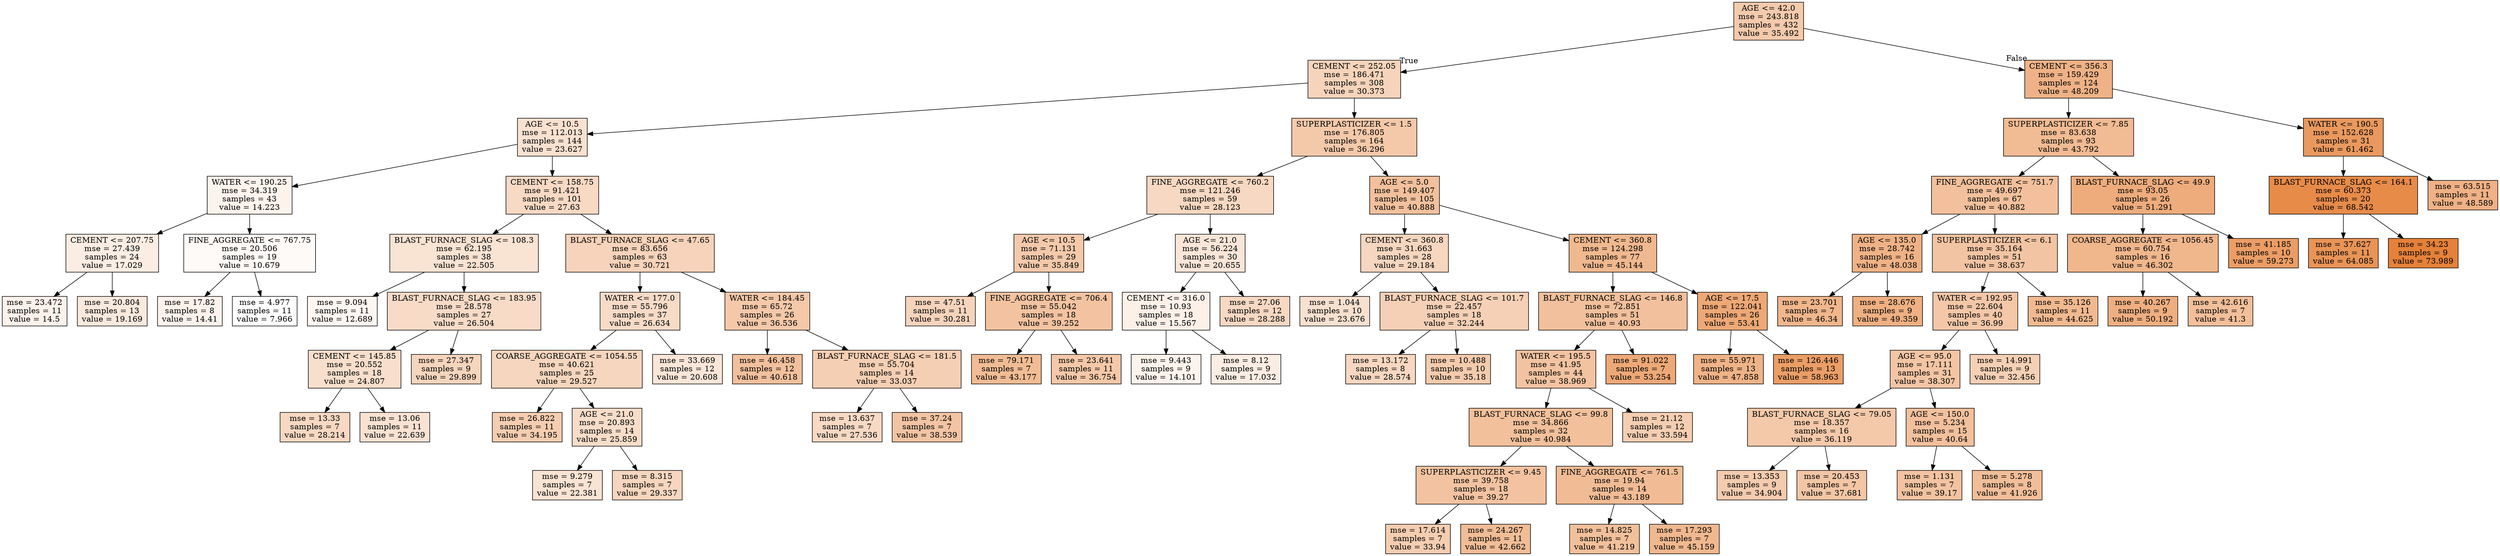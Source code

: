 digraph Tree {
node [shape=box, style="filled", color="black"] ;
0 [label="AGE <= 42.0\nmse = 243.818\nsamples = 432\nvalue = 35.492", fillcolor="#e581396a"] ;
1 [label="CEMENT <= 252.05\nmse = 186.471\nsamples = 308\nvalue = 30.373", fillcolor="#e5813957"] ;
0 -> 1 [labeldistance=2.5, labelangle=45, headlabel="True"] ;
2 [label="AGE <= 10.5\nmse = 112.013\nsamples = 144\nvalue = 23.627", fillcolor="#e581393c"] ;
1 -> 2 ;
3 [label="WATER <= 190.25\nmse = 34.319\nsamples = 43\nvalue = 14.223", fillcolor="#e5813918"] ;
2 -> 3 ;
4 [label="CEMENT <= 207.75\nmse = 27.439\nsamples = 24\nvalue = 17.029", fillcolor="#e5813923"] ;
3 -> 4 ;
5 [label="mse = 23.472\nsamples = 11\nvalue = 14.5", fillcolor="#e5813919"] ;
4 -> 5 ;
6 [label="mse = 20.804\nsamples = 13\nvalue = 19.169", fillcolor="#e581392b"] ;
4 -> 6 ;
7 [label="FINE_AGGREGATE <= 767.75\nmse = 20.506\nsamples = 19\nvalue = 10.679", fillcolor="#e581390a"] ;
3 -> 7 ;
8 [label="mse = 17.82\nsamples = 8\nvalue = 14.41", fillcolor="#e5813919"] ;
7 -> 8 ;
9 [label="mse = 4.977\nsamples = 11\nvalue = 7.966", fillcolor="#e5813900"] ;
7 -> 9 ;
10 [label="CEMENT <= 158.75\nmse = 91.421\nsamples = 101\nvalue = 27.63", fillcolor="#e581394c"] ;
2 -> 10 ;
11 [label="BLAST_FURNACE_SLAG <= 108.3\nmse = 62.195\nsamples = 38\nvalue = 22.505", fillcolor="#e5813938"] ;
10 -> 11 ;
12 [label="mse = 9.094\nsamples = 11\nvalue = 12.689", fillcolor="#e5813912"] ;
11 -> 12 ;
13 [label="BLAST_FURNACE_SLAG <= 183.95\nmse = 28.578\nsamples = 27\nvalue = 26.504", fillcolor="#e5813948"] ;
11 -> 13 ;
14 [label="CEMENT <= 145.85\nmse = 20.552\nsamples = 18\nvalue = 24.807", fillcolor="#e5813941"] ;
13 -> 14 ;
15 [label="mse = 13.33\nsamples = 7\nvalue = 28.214", fillcolor="#e581394e"] ;
14 -> 15 ;
16 [label="mse = 13.06\nsamples = 11\nvalue = 22.639", fillcolor="#e5813939"] ;
14 -> 16 ;
17 [label="mse = 27.347\nsamples = 9\nvalue = 29.899", fillcolor="#e5813955"] ;
13 -> 17 ;
18 [label="BLAST_FURNACE_SLAG <= 47.65\nmse = 83.656\nsamples = 63\nvalue = 30.721", fillcolor="#e5813958"] ;
10 -> 18 ;
19 [label="WATER <= 177.0\nmse = 55.796\nsamples = 37\nvalue = 26.634", fillcolor="#e5813948"] ;
18 -> 19 ;
20 [label="COARSE_AGGREGATE <= 1054.55\nmse = 40.621\nsamples = 25\nvalue = 29.527", fillcolor="#e5813953"] ;
19 -> 20 ;
21 [label="mse = 26.822\nsamples = 11\nvalue = 34.195", fillcolor="#e5813965"] ;
20 -> 21 ;
22 [label="AGE <= 21.0\nmse = 20.893\nsamples = 14\nvalue = 25.859", fillcolor="#e5813945"] ;
20 -> 22 ;
23 [label="mse = 9.279\nsamples = 7\nvalue = 22.381", fillcolor="#e5813938"] ;
22 -> 23 ;
24 [label="mse = 8.315\nsamples = 7\nvalue = 29.337", fillcolor="#e5813953"] ;
22 -> 24 ;
25 [label="mse = 33.669\nsamples = 12\nvalue = 20.608", fillcolor="#e5813931"] ;
19 -> 25 ;
26 [label="WATER <= 184.45\nmse = 65.72\nsamples = 26\nvalue = 36.536", fillcolor="#e581396e"] ;
18 -> 26 ;
27 [label="mse = 46.458\nsamples = 12\nvalue = 40.618", fillcolor="#e581397e"] ;
26 -> 27 ;
28 [label="BLAST_FURNACE_SLAG <= 181.5\nmse = 55.704\nsamples = 14\nvalue = 33.037", fillcolor="#e5813961"] ;
26 -> 28 ;
29 [label="mse = 13.637\nsamples = 7\nvalue = 27.536", fillcolor="#e581394c"] ;
28 -> 29 ;
30 [label="mse = 37.24\nsamples = 7\nvalue = 38.539", fillcolor="#e5813976"] ;
28 -> 30 ;
31 [label="SUPERPLASTICIZER <= 1.5\nmse = 176.805\nsamples = 164\nvalue = 36.296", fillcolor="#e581396d"] ;
1 -> 31 ;
32 [label="FINE_AGGREGATE <= 760.2\nmse = 121.246\nsamples = 59\nvalue = 28.123", fillcolor="#e581394e"] ;
31 -> 32 ;
33 [label="AGE <= 10.5\nmse = 71.131\nsamples = 29\nvalue = 35.849", fillcolor="#e581396c"] ;
32 -> 33 ;
34 [label="mse = 47.51\nsamples = 11\nvalue = 30.281", fillcolor="#e5813956"] ;
33 -> 34 ;
35 [label="FINE_AGGREGATE <= 706.4\nmse = 55.042\nsamples = 18\nvalue = 39.252", fillcolor="#e5813979"] ;
33 -> 35 ;
36 [label="mse = 79.171\nsamples = 7\nvalue = 43.177", fillcolor="#e5813988"] ;
35 -> 36 ;
37 [label="mse = 23.641\nsamples = 11\nvalue = 36.754", fillcolor="#e581396f"] ;
35 -> 37 ;
38 [label="AGE <= 21.0\nmse = 56.224\nsamples = 30\nvalue = 20.655", fillcolor="#e5813931"] ;
32 -> 38 ;
39 [label="CEMENT <= 316.0\nmse = 10.93\nsamples = 18\nvalue = 15.567", fillcolor="#e581391d"] ;
38 -> 39 ;
40 [label="mse = 9.443\nsamples = 9\nvalue = 14.101", fillcolor="#e5813918"] ;
39 -> 40 ;
41 [label="mse = 8.12\nsamples = 9\nvalue = 17.032", fillcolor="#e5813923"] ;
39 -> 41 ;
42 [label="mse = 27.06\nsamples = 12\nvalue = 28.288", fillcolor="#e581394e"] ;
38 -> 42 ;
43 [label="AGE <= 5.0\nmse = 149.407\nsamples = 105\nvalue = 40.888", fillcolor="#e581397f"] ;
31 -> 43 ;
44 [label="CEMENT <= 360.8\nmse = 31.663\nsamples = 28\nvalue = 29.184", fillcolor="#e5813952"] ;
43 -> 44 ;
45 [label="mse = 1.044\nsamples = 10\nvalue = 23.676", fillcolor="#e581393d"] ;
44 -> 45 ;
46 [label="BLAST_FURNACE_SLAG <= 101.7\nmse = 22.457\nsamples = 18\nvalue = 32.244", fillcolor="#e581395e"] ;
44 -> 46 ;
47 [label="mse = 13.172\nsamples = 8\nvalue = 28.574", fillcolor="#e5813950"] ;
46 -> 47 ;
48 [label="mse = 10.488\nsamples = 10\nvalue = 35.18", fillcolor="#e5813969"] ;
46 -> 48 ;
49 [label="CEMENT <= 360.8\nmse = 124.298\nsamples = 77\nvalue = 45.144", fillcolor="#e5813990"] ;
43 -> 49 ;
50 [label="BLAST_FURNACE_SLAG <= 146.8\nmse = 72.851\nsamples = 51\nvalue = 40.93", fillcolor="#e581397f"] ;
49 -> 50 ;
51 [label="WATER <= 195.5\nmse = 41.95\nsamples = 44\nvalue = 38.969", fillcolor="#e5813978"] ;
50 -> 51 ;
52 [label="BLAST_FURNACE_SLAG <= 99.8\nmse = 34.866\nsamples = 32\nvalue = 40.984", fillcolor="#e5813980"] ;
51 -> 52 ;
53 [label="SUPERPLASTICIZER <= 9.45\nmse = 39.758\nsamples = 18\nvalue = 39.27", fillcolor="#e5813979"] ;
52 -> 53 ;
54 [label="mse = 17.614\nsamples = 7\nvalue = 33.94", fillcolor="#e5813964"] ;
53 -> 54 ;
55 [label="mse = 24.267\nsamples = 11\nvalue = 42.662", fillcolor="#e5813986"] ;
53 -> 55 ;
56 [label="FINE_AGGREGATE <= 761.5\nmse = 19.94\nsamples = 14\nvalue = 43.189", fillcolor="#e5813988"] ;
52 -> 56 ;
57 [label="mse = 14.825\nsamples = 7\nvalue = 41.219", fillcolor="#e5813980"] ;
56 -> 57 ;
58 [label="mse = 17.293\nsamples = 7\nvalue = 45.159", fillcolor="#e5813990"] ;
56 -> 58 ;
59 [label="mse = 21.12\nsamples = 12\nvalue = 33.594", fillcolor="#e5813963"] ;
51 -> 59 ;
60 [label="mse = 91.022\nsamples = 7\nvalue = 53.254", fillcolor="#e58139af"] ;
50 -> 60 ;
61 [label="AGE <= 17.5\nmse = 122.041\nsamples = 26\nvalue = 53.41", fillcolor="#e58139b0"] ;
49 -> 61 ;
62 [label="mse = 55.971\nsamples = 13\nvalue = 47.858", fillcolor="#e581399a"] ;
61 -> 62 ;
63 [label="mse = 126.446\nsamples = 13\nvalue = 58.963", fillcolor="#e58139c5"] ;
61 -> 63 ;
64 [label="CEMENT <= 356.3\nmse = 159.429\nsamples = 124\nvalue = 48.209", fillcolor="#e581399b"] ;
0 -> 64 [labeldistance=2.5, labelangle=-45, headlabel="False"] ;
65 [label="SUPERPLASTICIZER <= 7.85\nmse = 83.638\nsamples = 93\nvalue = 43.792", fillcolor="#e581398a"] ;
64 -> 65 ;
66 [label="FINE_AGGREGATE <= 751.7\nmse = 49.697\nsamples = 67\nvalue = 40.882", fillcolor="#e581397f"] ;
65 -> 66 ;
67 [label="AGE <= 135.0\nmse = 28.742\nsamples = 16\nvalue = 48.038", fillcolor="#e581399b"] ;
66 -> 67 ;
68 [label="mse = 23.701\nsamples = 7\nvalue = 46.34", fillcolor="#e5813994"] ;
67 -> 68 ;
69 [label="mse = 28.676\nsamples = 9\nvalue = 49.359", fillcolor="#e58139a0"] ;
67 -> 69 ;
70 [label="SUPERPLASTICIZER <= 6.1\nmse = 35.164\nsamples = 51\nvalue = 38.637", fillcolor="#e5813976"] ;
66 -> 70 ;
71 [label="WATER <= 192.95\nmse = 22.604\nsamples = 40\nvalue = 36.99", fillcolor="#e5813970"] ;
70 -> 71 ;
72 [label="AGE <= 95.0\nmse = 17.111\nsamples = 31\nvalue = 38.307", fillcolor="#e5813975"] ;
71 -> 72 ;
73 [label="BLAST_FURNACE_SLAG <= 79.05\nmse = 18.357\nsamples = 16\nvalue = 36.119", fillcolor="#e581396d"] ;
72 -> 73 ;
74 [label="mse = 13.353\nsamples = 9\nvalue = 34.904", fillcolor="#e5813968"] ;
73 -> 74 ;
75 [label="mse = 20.453\nsamples = 7\nvalue = 37.681", fillcolor="#e5813973"] ;
73 -> 75 ;
76 [label="AGE <= 150.0\nmse = 5.234\nsamples = 15\nvalue = 40.64", fillcolor="#e581397e"] ;
72 -> 76 ;
77 [label="mse = 1.131\nsamples = 7\nvalue = 39.17", fillcolor="#e5813979"] ;
76 -> 77 ;
78 [label="mse = 5.278\nsamples = 8\nvalue = 41.926", fillcolor="#e5813983"] ;
76 -> 78 ;
79 [label="mse = 14.991\nsamples = 9\nvalue = 32.456", fillcolor="#e581395f"] ;
71 -> 79 ;
80 [label="mse = 35.126\nsamples = 11\nvalue = 44.625", fillcolor="#e581398e"] ;
70 -> 80 ;
81 [label="BLAST_FURNACE_SLAG <= 49.9\nmse = 93.05\nsamples = 26\nvalue = 51.291", fillcolor="#e58139a7"] ;
65 -> 81 ;
82 [label="COARSE_AGGREGATE <= 1056.45\nmse = 60.754\nsamples = 16\nvalue = 46.302", fillcolor="#e5813994"] ;
81 -> 82 ;
83 [label="mse = 40.267\nsamples = 9\nvalue = 50.192", fillcolor="#e58139a3"] ;
82 -> 83 ;
84 [label="mse = 42.616\nsamples = 7\nvalue = 41.3", fillcolor="#e5813981"] ;
82 -> 84 ;
85 [label="mse = 41.185\nsamples = 10\nvalue = 59.273", fillcolor="#e58139c6"] ;
81 -> 85 ;
86 [label="WATER <= 190.5\nmse = 152.628\nsamples = 31\nvalue = 61.462", fillcolor="#e58139cf"] ;
64 -> 86 ;
87 [label="BLAST_FURNACE_SLAG <= 164.1\nmse = 60.373\nsamples = 20\nvalue = 68.542", fillcolor="#e58139ea"] ;
86 -> 87 ;
88 [label="mse = 37.627\nsamples = 11\nvalue = 64.085", fillcolor="#e58139d9"] ;
87 -> 88 ;
89 [label="mse = 34.23\nsamples = 9\nvalue = 73.989", fillcolor="#e58139ff"] ;
87 -> 89 ;
90 [label="mse = 63.515\nsamples = 11\nvalue = 48.589", fillcolor="#e581399d"] ;
86 -> 90 ;
}